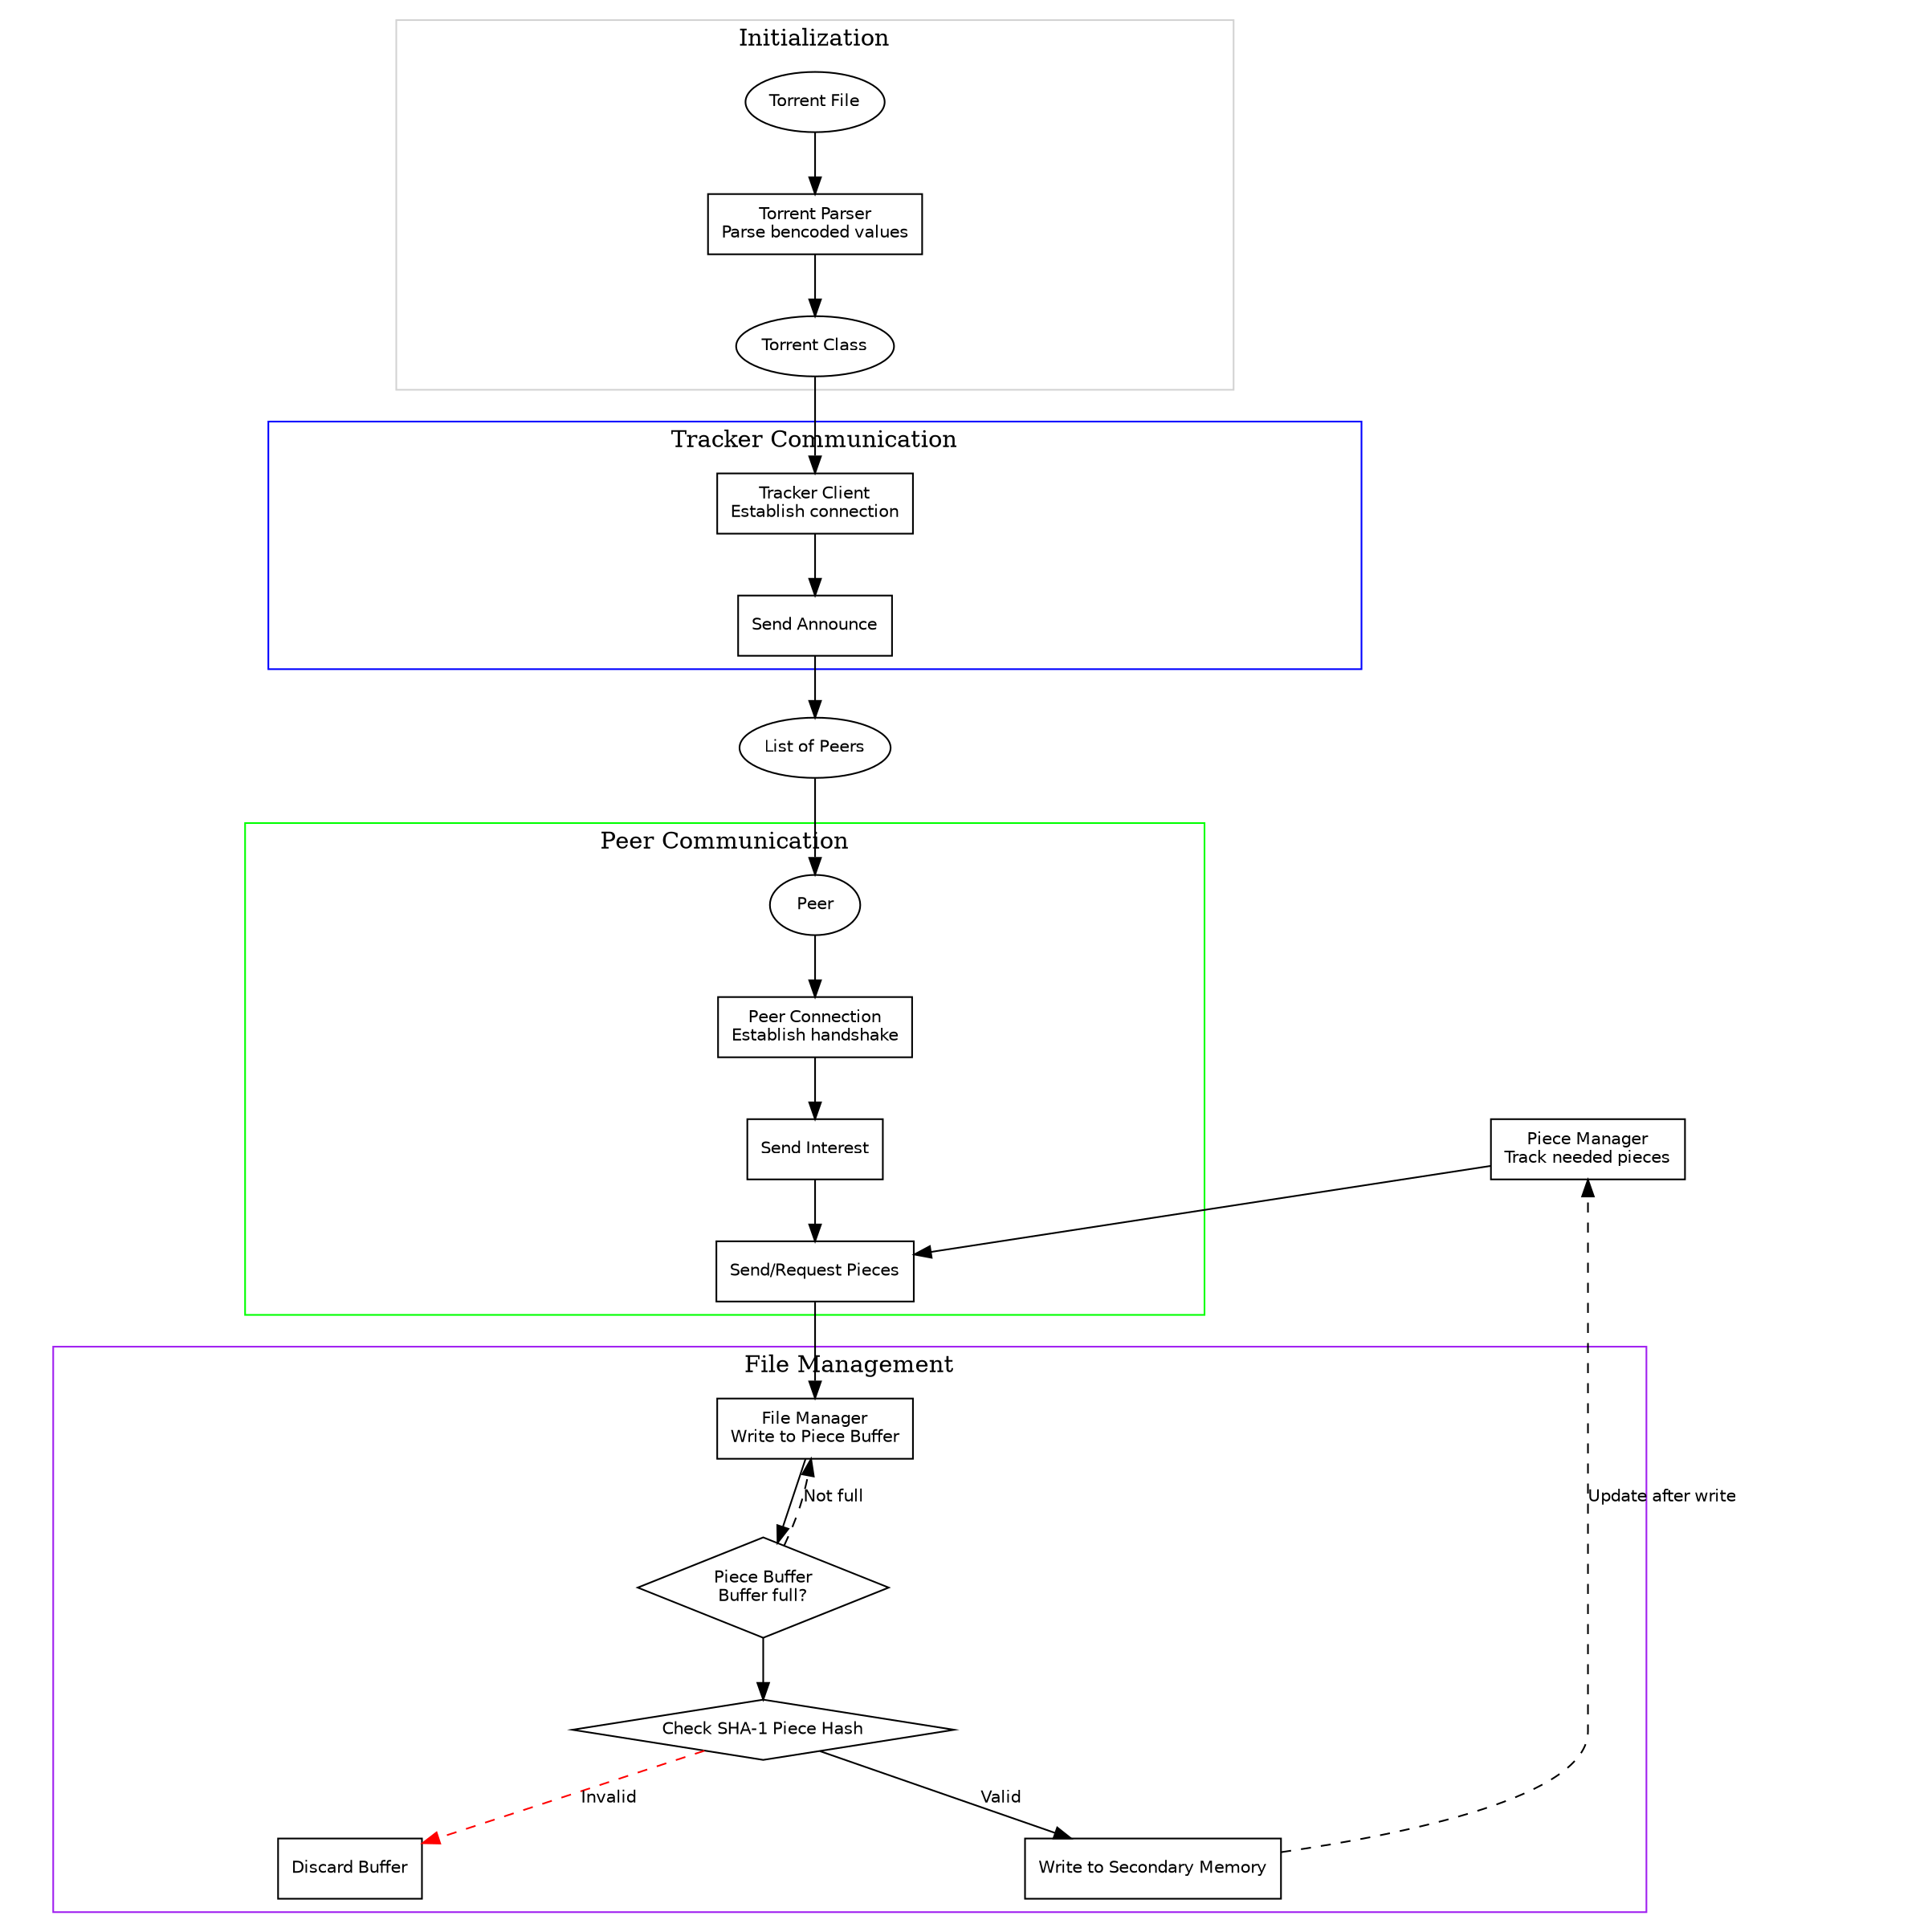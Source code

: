 digraph BittorrentClient {
    node [shape=box, fontname="Helvetica", fontsize=10];
    edge [fontname="Helvetica", fontsize=10];
    ratio="1.0";

    TorrentFile [shape=ellipse, label="Torrent File"];
    TorrentParser [label="Torrent Parser\nParse bencoded values"];
    TorrentClass [shape=ellipse, label="Torrent Class"];
    TrackerClient [label="Tracker Client\nEstablish connection"];
    Announce [label="Send Announce"];
    ListOfPeers [shape=ellipse, label="List of Peers"];
    Peer [shape=ellipse, label="Peer"];
    PeerConnection [label="Peer Connection\nEstablish handshake"];
    SendInterest [label="Send Interest"];
    SendRequestPieces [label="Send/Request Pieces"];
    PieceManager [label="Piece Manager\nTrack needed pieces"];
    FileManager [label="File Manager\nWrite to Piece Buffer"];
    PieceBuffer [shape=diamond, label="Piece Buffer\nBuffer full?"];
    CheckHash [shape=diamond, label="Check SHA-1 Piece Hash"];
    MemoryWrite [label="Write to Secondary Memory"];
    DiscardBuffer [label="Discard Buffer"];

    // Torrent processing flow
    TorrentFile -> TorrentParser -> TorrentClass -> TrackerClient -> Announce -> ListOfPeers;
    ListOfPeers -> Peer -> PeerConnection -> SendInterest -> SendRequestPieces -> FileManager;
    
    // Piece management
    PieceManager -> SendRequestPieces;
    FileManager -> PieceBuffer -> CheckHash;

    // Hash check and actions
    CheckHash -> MemoryWrite [label="Valid"];
    CheckHash -> DiscardBuffer [label="Invalid", style="dashed", color=red];

    // Conditions on buffer and memory write
    PieceBuffer -> FileManager [label="Not full", style="dashed"];
    MemoryWrite -> PieceManager [label="Update after write", style="dashed"];

    // Subgraph for tracker communication
    subgraph cluster_tracker {
        color=blue;
        label = "Tracker Communication";
        TrackerClient;
        Announce;
    }

    // Subgraph for peer communication
    subgraph cluster_peer_comm {
        color=green;
        label = "Peer Communication";
        Peer;
        PeerConnection;
        SendInterest;
        SendRequestPieces;
    }

    // Subgraph for file management
    subgraph cluster_file_management {
        color=purple;
        label = "File Management";
        FileManager;
        PieceBuffer;
        CheckHash;
        MemoryWrite;
        DiscardBuffer;
    }

    // Subgraph for initialization
    subgraph cluster_initialization {
        color=lightgrey;
        label = "Initialization";
        TorrentFile;
        TorrentParser;
        TorrentClass;
    }
}
